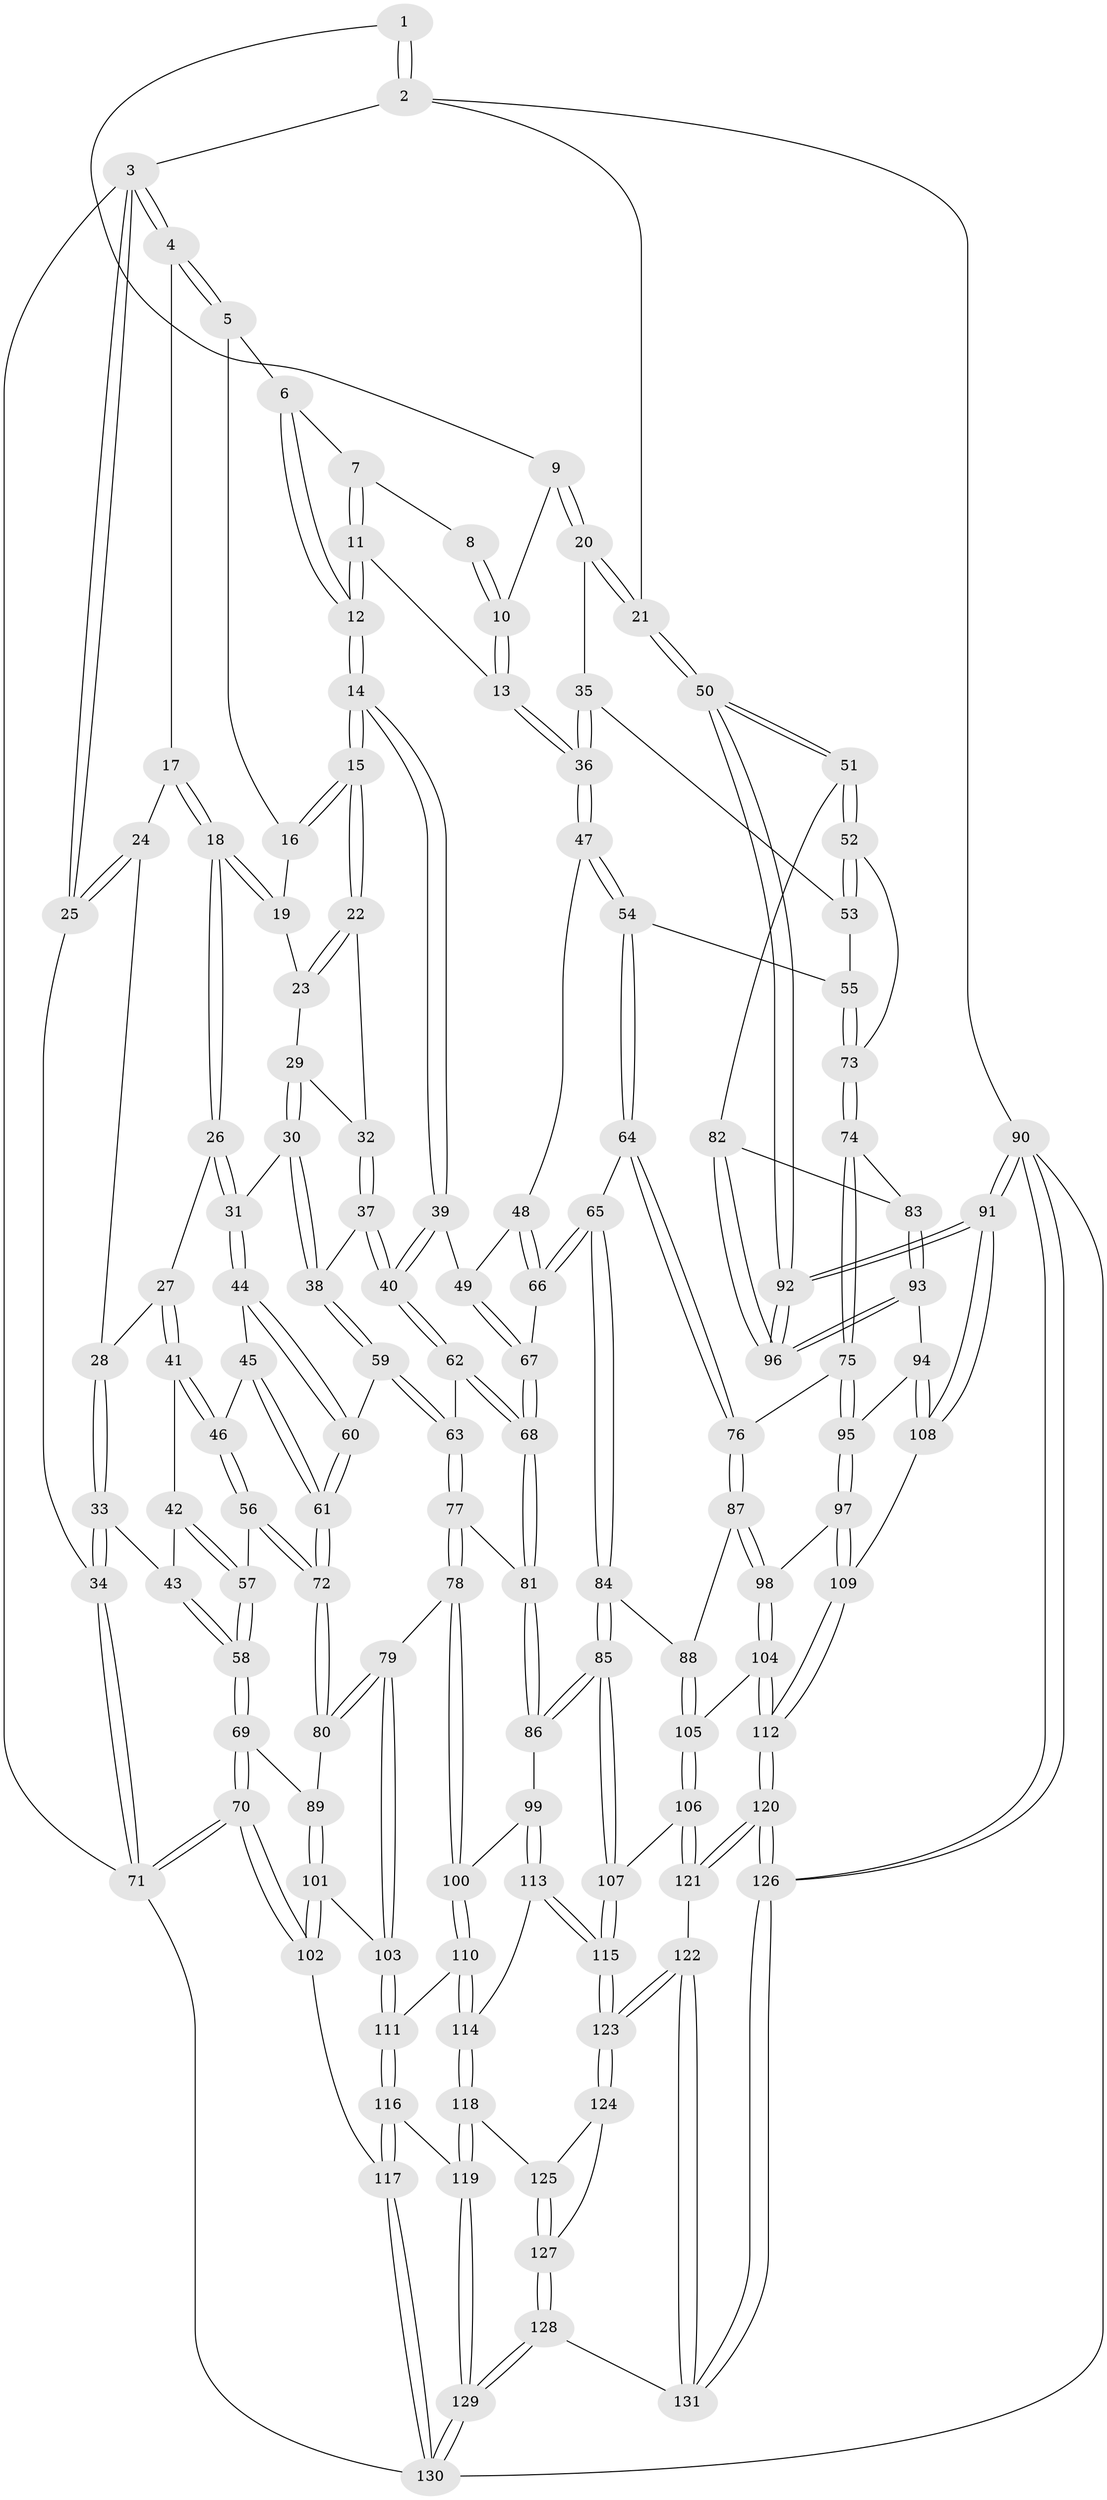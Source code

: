 // Generated by graph-tools (version 1.1) at 2025/38/03/09/25 02:38:20]
// undirected, 131 vertices, 324 edges
graph export_dot {
graph [start="1"]
  node [color=gray90,style=filled];
  1 [pos="+0.7716904049675644+0"];
  2 [pos="+1+0"];
  3 [pos="+0+0"];
  4 [pos="+0+0"];
  5 [pos="+0.4195413406617917+0"];
  6 [pos="+0.528977558814016+0"];
  7 [pos="+0.7008589116543354+0"];
  8 [pos="+0.7471690182516579+0"];
  9 [pos="+0.8850708360525377+0.14353409725028224"];
  10 [pos="+0.7966263687526514+0.19429275456448608"];
  11 [pos="+0.661631703206367+0.20030656262332847"];
  12 [pos="+0.6325228021255203+0.21493089774363505"];
  13 [pos="+0.7823111533272057+0.21633664851759513"];
  14 [pos="+0.6163395938128602+0.22381818081944563"];
  15 [pos="+0.591012426249263+0.21414145683133276"];
  16 [pos="+0.41262160433474865+0"];
  17 [pos="+0.21457512984404495+0.1447910506774685"];
  18 [pos="+0.22463541082202015+0.1529992307822734"];
  19 [pos="+0.3628343326809211+0.058495677812366545"];
  20 [pos="+1+0.14818171833065014"];
  21 [pos="+1+0.0242073915452749"];
  22 [pos="+0.5418663873431045+0.22528192482857454"];
  23 [pos="+0.37957048952462924+0.1301288330972906"];
  24 [pos="+0+0.07244504675150011"];
  25 [pos="+0+0"];
  26 [pos="+0.2023201583430622+0.21517920771289917"];
  27 [pos="+0.1731702428701952+0.23211533509083468"];
  28 [pos="+0.1371920689776056+0.22212446170127226"];
  29 [pos="+0.38064771006807185+0.2109095483024651"];
  30 [pos="+0.35799296237043393+0.3087637401193832"];
  31 [pos="+0.33837324423846427+0.3135284560826672"];
  32 [pos="+0.5223495629941133+0.23634557955541388"];
  33 [pos="+0+0.31336585082964985"];
  34 [pos="+0+0.3072060249755531"];
  35 [pos="+0.9864552067198471+0.22888327172822862"];
  36 [pos="+0.81661703283364+0.28310193378371395"];
  37 [pos="+0.4818556083646052+0.27825065628145684"];
  38 [pos="+0.376562431639916+0.3192163111072264"];
  39 [pos="+0.6139690742588819+0.33557719664839614"];
  40 [pos="+0.5374436521556862+0.37909717881075855"];
  41 [pos="+0.15265330146565448+0.3327937863993104"];
  42 [pos="+0.09458380610277115+0.34535512315309463"];
  43 [pos="+0.0669147495352533+0.3464986392225579"];
  44 [pos="+0.3325428145913373+0.31994147564588404"];
  45 [pos="+0.33177453511255+0.3206020449753311"];
  46 [pos="+0.20788873634448227+0.3964115689246669"];
  47 [pos="+0.8201021936802544+0.33127233105177034"];
  48 [pos="+0.7413307114913955+0.35965012613215186"];
  49 [pos="+0.640236810330208+0.36067735074036633"];
  50 [pos="+1+0.42651443004034195"];
  51 [pos="+1+0.4270540315283796"];
  52 [pos="+1+0.4205920493237929"];
  53 [pos="+0.9623307092872474+0.29916309775895955"];
  54 [pos="+0.8564307906134473+0.3815558998167529"];
  55 [pos="+0.8785463653595015+0.38396698298209503"];
  56 [pos="+0.20179113076697813+0.4573903749841005"];
  57 [pos="+0.13214181106793768+0.49520814187025447"];
  58 [pos="+0.09485048538317867+0.5213322330807173"];
  59 [pos="+0.44404853823307444+0.4060973206979169"];
  60 [pos="+0.341161379861601+0.4519874785281752"];
  61 [pos="+0.29015999359429306+0.5141698365785661"];
  62 [pos="+0.537242370395388+0.3792873021672914"];
  63 [pos="+0.44589301396494874+0.40763469919070877"];
  64 [pos="+0.8318297514936799+0.43940182010845125"];
  65 [pos="+0.7467894845492663+0.5026043351043934"];
  66 [pos="+0.7198034394976165+0.48849055143276765"];
  67 [pos="+0.6621268391995058+0.47510656277385727"];
  68 [pos="+0.5869642482776095+0.5304492984395137"];
  69 [pos="+0.07330503283922138+0.5438509789454764"];
  70 [pos="+0+0.6835684674256697"];
  71 [pos="+0+0.6831663870163732"];
  72 [pos="+0.2896580337310851+0.5150758686574701"];
  73 [pos="+0.97636717989179+0.42824985424955825"];
  74 [pos="+0.9285366311658878+0.5407134886215273"];
  75 [pos="+0.8952269659668994+0.5468449159041123"];
  76 [pos="+0.890422073021917+0.5468987354461219"];
  77 [pos="+0.44805280198914976+0.4689100993727443"];
  78 [pos="+0.387211433435862+0.5653658201980564"];
  79 [pos="+0.3304616352675553+0.5810269939723728"];
  80 [pos="+0.316732967726913+0.5624017346080564"];
  81 [pos="+0.5854916616963808+0.5327339741664009"];
  82 [pos="+0.9508145931044812+0.5498099949307118"];
  83 [pos="+0.9389292295690262+0.5482849832042473"];
  84 [pos="+0.7668052862127437+0.5962294797248695"];
  85 [pos="+0.6894373776378206+0.6574868864421212"];
  86 [pos="+0.578337672826254+0.6109974641800385"];
  87 [pos="+0.821220016267881+0.605939274724072"];
  88 [pos="+0.7868365631041853+0.6012462931294426"];
  89 [pos="+0.15611851812779917+0.5721641027151101"];
  90 [pos="+1+1"];
  91 [pos="+1+0.7896886945546203"];
  92 [pos="+1+0.6791643540553829"];
  93 [pos="+0.9657573822191625+0.6456718046803065"];
  94 [pos="+0.9605844190743289+0.6478402784254513"];
  95 [pos="+0.9294232917695359+0.6511426009339492"];
  96 [pos="+1+0.6776400590744779"];
  97 [pos="+0.905754018934539+0.6595727106414725"];
  98 [pos="+0.8548552932711838+0.6486292280717021"];
  99 [pos="+0.5489573218473511+0.6300963254477692"];
  100 [pos="+0.5171988634323398+0.6312034789382234"];
  101 [pos="+0.2686851845056617+0.6483200677832939"];
  102 [pos="+0.08352997568362917+0.7887916024839201"];
  103 [pos="+0.31327173584806306+0.6272930627126154"];
  104 [pos="+0.833241096424273+0.760782657720526"];
  105 [pos="+0.8054729380089061+0.7632389918439023"];
  106 [pos="+0.7598220228630195+0.7734002195069162"];
  107 [pos="+0.7052015914335036+0.7445060939685811"];
  108 [pos="+0.9361986070423449+0.7877494387357205"];
  109 [pos="+0.9199693013339643+0.7906112831917749"];
  110 [pos="+0.42215952452126715+0.738014377186389"];
  111 [pos="+0.32408489115545813+0.6481316478931849"];
  112 [pos="+0.9071670851984646+0.7967828584700224"];
  113 [pos="+0.5545046528429385+0.7813919306791482"];
  114 [pos="+0.42937971904551314+0.7909020994939211"];
  115 [pos="+0.6054230302354059+0.8254379173744484"];
  116 [pos="+0.30325329725507866+0.8413862725645835"];
  117 [pos="+0.10071496784068905+0.8078123497024692"];
  118 [pos="+0.4041111151959504+0.8313950164542707"];
  119 [pos="+0.34454285463399525+0.8641793750678741"];
  120 [pos="+0.8611880034974109+0.9858558858023247"];
  121 [pos="+0.7674708378415438+0.9199226883338414"];
  122 [pos="+0.6125344901938505+0.9201260302414375"];
  123 [pos="+0.6059744343721972+0.9025395099870144"];
  124 [pos="+0.48248960344820246+0.8811524676119932"];
  125 [pos="+0.4218993803605905+0.8445443386713687"];
  126 [pos="+1+1"];
  127 [pos="+0.46831298226003154+0.9586737709867699"];
  128 [pos="+0.46908704927685424+1"];
  129 [pos="+0.3559031746861814+1"];
  130 [pos="+0.20320049138293433+1"];
  131 [pos="+0.5253744372884169+1"];
  1 -- 2;
  1 -- 2;
  1 -- 9;
  2 -- 3;
  2 -- 21;
  2 -- 90;
  3 -- 4;
  3 -- 4;
  3 -- 25;
  3 -- 25;
  3 -- 71;
  4 -- 5;
  4 -- 5;
  4 -- 17;
  5 -- 6;
  5 -- 16;
  6 -- 7;
  6 -- 12;
  6 -- 12;
  7 -- 8;
  7 -- 11;
  7 -- 11;
  8 -- 10;
  8 -- 10;
  9 -- 10;
  9 -- 20;
  9 -- 20;
  10 -- 13;
  10 -- 13;
  11 -- 12;
  11 -- 12;
  11 -- 13;
  12 -- 14;
  12 -- 14;
  13 -- 36;
  13 -- 36;
  14 -- 15;
  14 -- 15;
  14 -- 39;
  14 -- 39;
  15 -- 16;
  15 -- 16;
  15 -- 22;
  15 -- 22;
  16 -- 19;
  17 -- 18;
  17 -- 18;
  17 -- 24;
  18 -- 19;
  18 -- 19;
  18 -- 26;
  18 -- 26;
  19 -- 23;
  20 -- 21;
  20 -- 21;
  20 -- 35;
  21 -- 50;
  21 -- 50;
  22 -- 23;
  22 -- 23;
  22 -- 32;
  23 -- 29;
  24 -- 25;
  24 -- 25;
  24 -- 28;
  25 -- 34;
  26 -- 27;
  26 -- 31;
  26 -- 31;
  27 -- 28;
  27 -- 41;
  27 -- 41;
  28 -- 33;
  28 -- 33;
  29 -- 30;
  29 -- 30;
  29 -- 32;
  30 -- 31;
  30 -- 38;
  30 -- 38;
  31 -- 44;
  31 -- 44;
  32 -- 37;
  32 -- 37;
  33 -- 34;
  33 -- 34;
  33 -- 43;
  34 -- 71;
  34 -- 71;
  35 -- 36;
  35 -- 36;
  35 -- 53;
  36 -- 47;
  36 -- 47;
  37 -- 38;
  37 -- 40;
  37 -- 40;
  38 -- 59;
  38 -- 59;
  39 -- 40;
  39 -- 40;
  39 -- 49;
  40 -- 62;
  40 -- 62;
  41 -- 42;
  41 -- 46;
  41 -- 46;
  42 -- 43;
  42 -- 57;
  42 -- 57;
  43 -- 58;
  43 -- 58;
  44 -- 45;
  44 -- 60;
  44 -- 60;
  45 -- 46;
  45 -- 61;
  45 -- 61;
  46 -- 56;
  46 -- 56;
  47 -- 48;
  47 -- 54;
  47 -- 54;
  48 -- 49;
  48 -- 66;
  48 -- 66;
  49 -- 67;
  49 -- 67;
  50 -- 51;
  50 -- 51;
  50 -- 92;
  50 -- 92;
  51 -- 52;
  51 -- 52;
  51 -- 82;
  52 -- 53;
  52 -- 53;
  52 -- 73;
  53 -- 55;
  54 -- 55;
  54 -- 64;
  54 -- 64;
  55 -- 73;
  55 -- 73;
  56 -- 57;
  56 -- 72;
  56 -- 72;
  57 -- 58;
  57 -- 58;
  58 -- 69;
  58 -- 69;
  59 -- 60;
  59 -- 63;
  59 -- 63;
  60 -- 61;
  60 -- 61;
  61 -- 72;
  61 -- 72;
  62 -- 63;
  62 -- 68;
  62 -- 68;
  63 -- 77;
  63 -- 77;
  64 -- 65;
  64 -- 76;
  64 -- 76;
  65 -- 66;
  65 -- 66;
  65 -- 84;
  65 -- 84;
  66 -- 67;
  67 -- 68;
  67 -- 68;
  68 -- 81;
  68 -- 81;
  69 -- 70;
  69 -- 70;
  69 -- 89;
  70 -- 71;
  70 -- 71;
  70 -- 102;
  70 -- 102;
  71 -- 130;
  72 -- 80;
  72 -- 80;
  73 -- 74;
  73 -- 74;
  74 -- 75;
  74 -- 75;
  74 -- 83;
  75 -- 76;
  75 -- 95;
  75 -- 95;
  76 -- 87;
  76 -- 87;
  77 -- 78;
  77 -- 78;
  77 -- 81;
  78 -- 79;
  78 -- 100;
  78 -- 100;
  79 -- 80;
  79 -- 80;
  79 -- 103;
  79 -- 103;
  80 -- 89;
  81 -- 86;
  81 -- 86;
  82 -- 83;
  82 -- 96;
  82 -- 96;
  83 -- 93;
  83 -- 93;
  84 -- 85;
  84 -- 85;
  84 -- 88;
  85 -- 86;
  85 -- 86;
  85 -- 107;
  85 -- 107;
  86 -- 99;
  87 -- 88;
  87 -- 98;
  87 -- 98;
  88 -- 105;
  88 -- 105;
  89 -- 101;
  89 -- 101;
  90 -- 91;
  90 -- 91;
  90 -- 126;
  90 -- 126;
  90 -- 130;
  91 -- 92;
  91 -- 92;
  91 -- 108;
  91 -- 108;
  92 -- 96;
  92 -- 96;
  93 -- 94;
  93 -- 96;
  93 -- 96;
  94 -- 95;
  94 -- 108;
  94 -- 108;
  95 -- 97;
  95 -- 97;
  97 -- 98;
  97 -- 109;
  97 -- 109;
  98 -- 104;
  98 -- 104;
  99 -- 100;
  99 -- 113;
  99 -- 113;
  100 -- 110;
  100 -- 110;
  101 -- 102;
  101 -- 102;
  101 -- 103;
  102 -- 117;
  103 -- 111;
  103 -- 111;
  104 -- 105;
  104 -- 112;
  104 -- 112;
  105 -- 106;
  105 -- 106;
  106 -- 107;
  106 -- 121;
  106 -- 121;
  107 -- 115;
  107 -- 115;
  108 -- 109;
  109 -- 112;
  109 -- 112;
  110 -- 111;
  110 -- 114;
  110 -- 114;
  111 -- 116;
  111 -- 116;
  112 -- 120;
  112 -- 120;
  113 -- 114;
  113 -- 115;
  113 -- 115;
  114 -- 118;
  114 -- 118;
  115 -- 123;
  115 -- 123;
  116 -- 117;
  116 -- 117;
  116 -- 119;
  117 -- 130;
  117 -- 130;
  118 -- 119;
  118 -- 119;
  118 -- 125;
  119 -- 129;
  119 -- 129;
  120 -- 121;
  120 -- 121;
  120 -- 126;
  120 -- 126;
  121 -- 122;
  122 -- 123;
  122 -- 123;
  122 -- 131;
  122 -- 131;
  123 -- 124;
  123 -- 124;
  124 -- 125;
  124 -- 127;
  125 -- 127;
  125 -- 127;
  126 -- 131;
  126 -- 131;
  127 -- 128;
  127 -- 128;
  128 -- 129;
  128 -- 129;
  128 -- 131;
  129 -- 130;
  129 -- 130;
}
